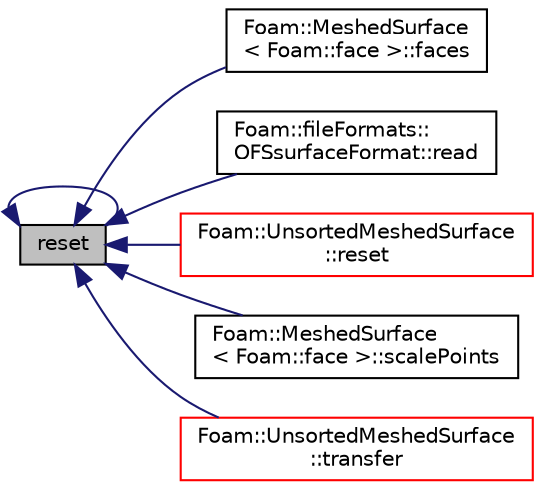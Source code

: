 digraph "reset"
{
  bgcolor="transparent";
  edge [fontname="Helvetica",fontsize="10",labelfontname="Helvetica",labelfontsize="10"];
  node [fontname="Helvetica",fontsize="10",shape=record];
  rankdir="LR";
  Node239 [label="reset",height=0.2,width=0.4,color="black", fillcolor="grey75", style="filled", fontcolor="black"];
  Node239 -> Node240 [dir="back",color="midnightblue",fontsize="10",style="solid",fontname="Helvetica"];
  Node240 [label="Foam::MeshedSurface\l\< Foam::face \>::faces",height=0.2,width=0.4,color="black",URL="$a30833.html#a16c6d36f7c961d037a44e5c235d9aa15",tooltip="Return const access to the faces. "];
  Node239 -> Node241 [dir="back",color="midnightblue",fontsize="10",style="solid",fontname="Helvetica"];
  Node241 [label="Foam::fileFormats::\lOFSsurfaceFormat::read",height=0.2,width=0.4,color="black",URL="$a30877.html#a64e71a8d67e2e04b1efc91010c16d123",tooltip="Read MeshedSurface. "];
  Node239 -> Node242 [dir="back",color="midnightblue",fontsize="10",style="solid",fontname="Helvetica"];
  Node242 [label="Foam::UnsortedMeshedSurface\l::reset",height=0.2,width=0.4,color="red",URL="$a30841.html#a00d8623f0c07f750c4be9c5220e2c7e4",tooltip="Transfer components (points, faces, zone ids). "];
  Node239 -> Node239 [dir="back",color="midnightblue",fontsize="10",style="solid",fontname="Helvetica"];
  Node239 -> Node248 [dir="back",color="midnightblue",fontsize="10",style="solid",fontname="Helvetica"];
  Node248 [label="Foam::MeshedSurface\l\< Foam::face \>::scalePoints",height=0.2,width=0.4,color="black",URL="$a30833.html#a0c1576aa53e80d9150e2558061cc40c2",tooltip="Scale points. A non-positive factor is ignored. "];
  Node239 -> Node249 [dir="back",color="midnightblue",fontsize="10",style="solid",fontname="Helvetica"];
  Node249 [label="Foam::UnsortedMeshedSurface\l::transfer",height=0.2,width=0.4,color="red",URL="$a30841.html#a6df38f92358a4c8ec775d27efb154326",tooltip="Transfer the contents of the argument and annul the argument. "];
}
